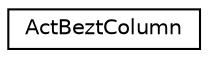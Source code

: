 digraph G
{
  edge [fontname="Helvetica",fontsize="10",labelfontname="Helvetica",labelfontsize="10"];
  node [fontname="Helvetica",fontsize="10",shape=record];
  rankdir=LR;
  Node1 [label="ActBeztColumn",height=0.2,width=0.4,color="black", fillcolor="white", style="filled",URL="$d5/db2/structActBeztColumn.html"];
}
